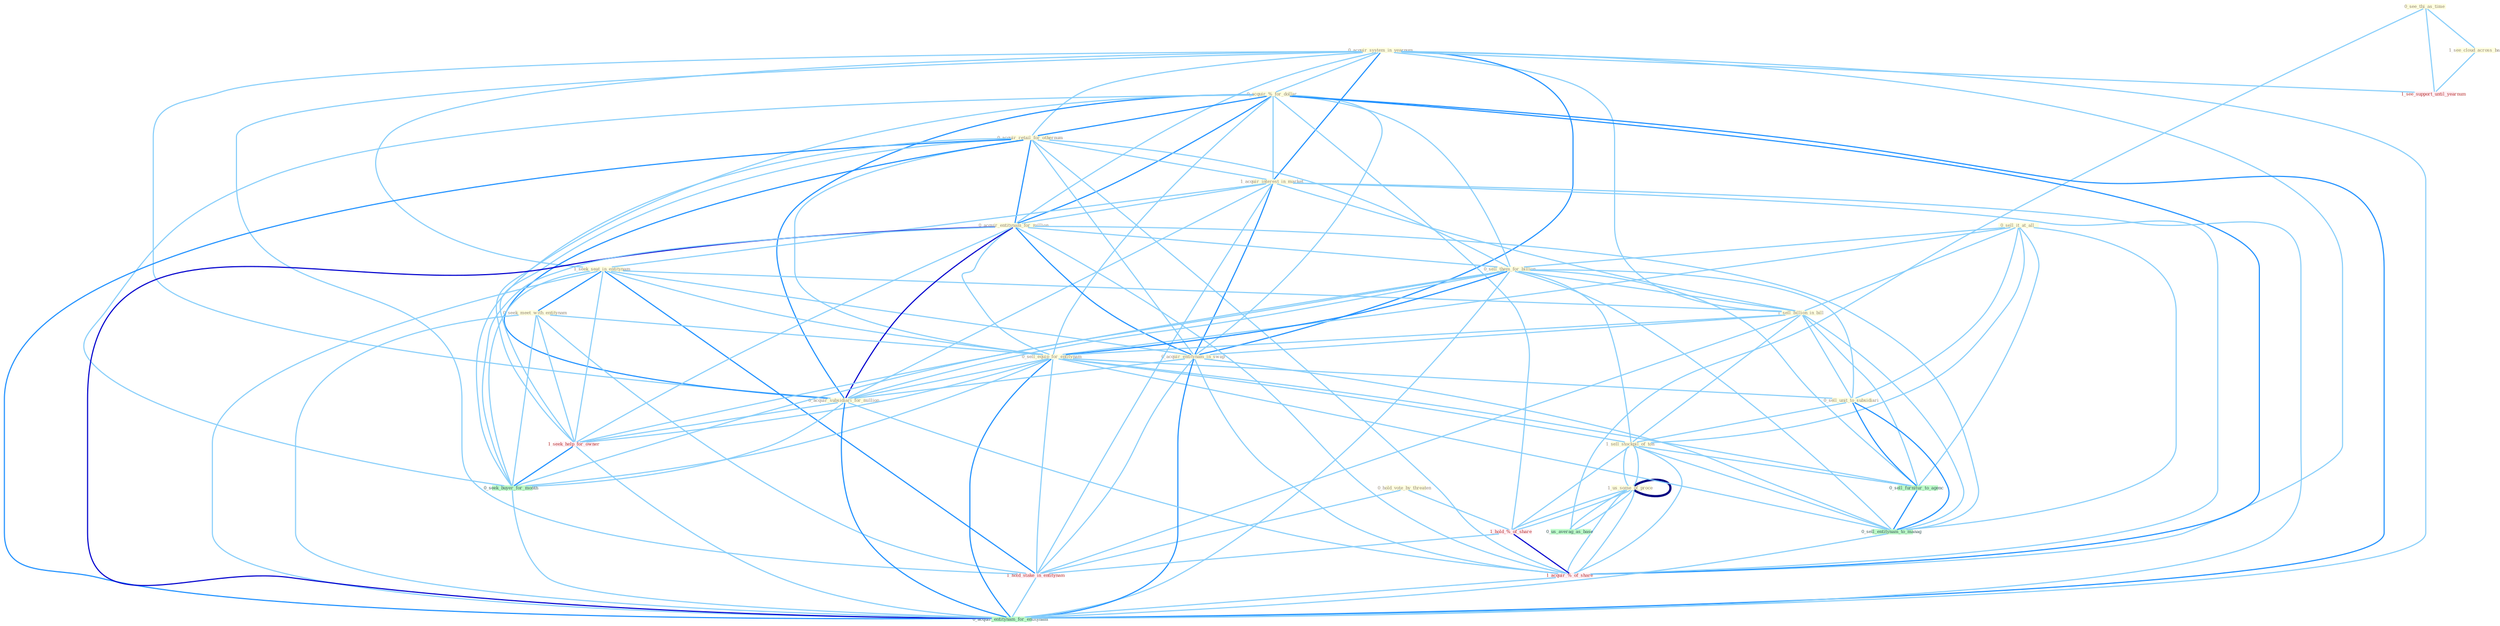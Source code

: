Graph G{ 
    node
    [shape=polygon,style=filled,width=.5,height=.06,color="#BDFCC9",fixedsize=true,fontsize=4,
    fontcolor="#2f4f4f"];
    {node
    [color="#ffffe0", fontcolor="#8b7d6b"] "0_acquir_system_in_yearnum " "1_us_some_of_proce " "0_see_thi_as_time " "1_see_cloud_across_bai " "0_acquir_%_for_dollar " "0_acquir_retail_for_othernum " "1_acquir_interest_in_market " "1_seek_seat_in_entitynam " "0_sell_it_at_all " "0_acquir_entitynam_for_million " "0_hold_vote_by_threaten " "0_sell_them_for_billion " "1_sell_billion_in_bill " "0_seek_meet_with_entitynam " "0_sell_equip_for_entitynam " "0_sell_unit_to_subsidiari " "1_sell_stockpil_of_ton " "0_acquir_entitynam_in_swap " "1_us_some_of_proce " "0_acquir_subsidiari_for_million "}
{node [color="#fff0f5", fontcolor="#b22222"] "1_hold_%_of_share " "1_hold_stake_in_entitynam " "1_seek_help_for_owner " "1_acquir_%_of_share " "1_see_support_until_yearnum "}
edge [color="#B0E2FF"];

	"0_acquir_system_in_yearnum " -- "0_acquir_%_for_dollar " [w="1", color="#87cefa" ];
	"0_acquir_system_in_yearnum " -- "0_acquir_retail_for_othernum " [w="1", color="#87cefa" ];
	"0_acquir_system_in_yearnum " -- "1_acquir_interest_in_market " [w="2", color="#1e90ff" , len=0.8];
	"0_acquir_system_in_yearnum " -- "1_seek_seat_in_entitynam " [w="1", color="#87cefa" ];
	"0_acquir_system_in_yearnum " -- "0_acquir_entitynam_for_million " [w="1", color="#87cefa" ];
	"0_acquir_system_in_yearnum " -- "1_sell_billion_in_bill " [w="1", color="#87cefa" ];
	"0_acquir_system_in_yearnum " -- "0_acquir_entitynam_in_swap " [w="2", color="#1e90ff" , len=0.8];
	"0_acquir_system_in_yearnum " -- "0_acquir_subsidiari_for_million " [w="1", color="#87cefa" ];
	"0_acquir_system_in_yearnum " -- "1_hold_stake_in_entitynam " [w="1", color="#87cefa" ];
	"0_acquir_system_in_yearnum " -- "1_acquir_%_of_share " [w="1", color="#87cefa" ];
	"0_acquir_system_in_yearnum " -- "1_see_support_until_yearnum " [w="1", color="#87cefa" ];
	"0_acquir_system_in_yearnum " -- "0_acquir_entitynam_for_entitynam " [w="1", color="#87cefa" ];
	"1_us_some_of_proce " -- "1_sell_stockpil_of_ton " [w="1", color="#87cefa" ];
	"1_us_some_of_proce " -- "1_us_some_of_proce " [w="4", style=bold, color="#000080", len=0.4];
	"1_us_some_of_proce " -- "1_hold_%_of_share " [w="1", color="#87cefa" ];
	"1_us_some_of_proce " -- "1_acquir_%_of_share " [w="1", color="#87cefa" ];
	"1_us_some_of_proce " -- "0_us_averag_as_base " [w="1", color="#87cefa" ];
	"0_see_thi_as_time " -- "1_see_cloud_across_bai " [w="1", color="#87cefa" ];
	"0_see_thi_as_time " -- "1_see_support_until_yearnum " [w="1", color="#87cefa" ];
	"0_see_thi_as_time " -- "0_us_averag_as_base " [w="1", color="#87cefa" ];
	"1_see_cloud_across_bai " -- "1_see_support_until_yearnum " [w="1", color="#87cefa" ];
	"0_acquir_%_for_dollar " -- "0_acquir_retail_for_othernum " [w="2", color="#1e90ff" , len=0.8];
	"0_acquir_%_for_dollar " -- "1_acquir_interest_in_market " [w="1", color="#87cefa" ];
	"0_acquir_%_for_dollar " -- "0_acquir_entitynam_for_million " [w="2", color="#1e90ff" , len=0.8];
	"0_acquir_%_for_dollar " -- "0_sell_them_for_billion " [w="1", color="#87cefa" ];
	"0_acquir_%_for_dollar " -- "0_sell_equip_for_entitynam " [w="1", color="#87cefa" ];
	"0_acquir_%_for_dollar " -- "0_acquir_entitynam_in_swap " [w="1", color="#87cefa" ];
	"0_acquir_%_for_dollar " -- "0_acquir_subsidiari_for_million " [w="2", color="#1e90ff" , len=0.8];
	"0_acquir_%_for_dollar " -- "1_hold_%_of_share " [w="1", color="#87cefa" ];
	"0_acquir_%_for_dollar " -- "1_seek_help_for_owner " [w="1", color="#87cefa" ];
	"0_acquir_%_for_dollar " -- "0_seek_buyer_for_month " [w="1", color="#87cefa" ];
	"0_acquir_%_for_dollar " -- "1_acquir_%_of_share " [w="2", color="#1e90ff" , len=0.8];
	"0_acquir_%_for_dollar " -- "0_acquir_entitynam_for_entitynam " [w="2", color="#1e90ff" , len=0.8];
	"0_acquir_retail_for_othernum " -- "1_acquir_interest_in_market " [w="1", color="#87cefa" ];
	"0_acquir_retail_for_othernum " -- "0_acquir_entitynam_for_million " [w="2", color="#1e90ff" , len=0.8];
	"0_acquir_retail_for_othernum " -- "0_sell_them_for_billion " [w="1", color="#87cefa" ];
	"0_acquir_retail_for_othernum " -- "0_sell_equip_for_entitynam " [w="1", color="#87cefa" ];
	"0_acquir_retail_for_othernum " -- "0_acquir_entitynam_in_swap " [w="1", color="#87cefa" ];
	"0_acquir_retail_for_othernum " -- "0_acquir_subsidiari_for_million " [w="2", color="#1e90ff" , len=0.8];
	"0_acquir_retail_for_othernum " -- "1_seek_help_for_owner " [w="1", color="#87cefa" ];
	"0_acquir_retail_for_othernum " -- "0_seek_buyer_for_month " [w="1", color="#87cefa" ];
	"0_acquir_retail_for_othernum " -- "1_acquir_%_of_share " [w="1", color="#87cefa" ];
	"0_acquir_retail_for_othernum " -- "0_acquir_entitynam_for_entitynam " [w="2", color="#1e90ff" , len=0.8];
	"1_acquir_interest_in_market " -- "1_seek_seat_in_entitynam " [w="1", color="#87cefa" ];
	"1_acquir_interest_in_market " -- "0_acquir_entitynam_for_million " [w="1", color="#87cefa" ];
	"1_acquir_interest_in_market " -- "1_sell_billion_in_bill " [w="1", color="#87cefa" ];
	"1_acquir_interest_in_market " -- "0_acquir_entitynam_in_swap " [w="2", color="#1e90ff" , len=0.8];
	"1_acquir_interest_in_market " -- "0_acquir_subsidiari_for_million " [w="1", color="#87cefa" ];
	"1_acquir_interest_in_market " -- "1_hold_stake_in_entitynam " [w="1", color="#87cefa" ];
	"1_acquir_interest_in_market " -- "1_acquir_%_of_share " [w="1", color="#87cefa" ];
	"1_acquir_interest_in_market " -- "0_acquir_entitynam_for_entitynam " [w="1", color="#87cefa" ];
	"1_seek_seat_in_entitynam " -- "1_sell_billion_in_bill " [w="1", color="#87cefa" ];
	"1_seek_seat_in_entitynam " -- "0_seek_meet_with_entitynam " [w="2", color="#1e90ff" , len=0.8];
	"1_seek_seat_in_entitynam " -- "0_sell_equip_for_entitynam " [w="1", color="#87cefa" ];
	"1_seek_seat_in_entitynam " -- "0_acquir_entitynam_in_swap " [w="1", color="#87cefa" ];
	"1_seek_seat_in_entitynam " -- "1_hold_stake_in_entitynam " [w="2", color="#1e90ff" , len=0.8];
	"1_seek_seat_in_entitynam " -- "1_seek_help_for_owner " [w="1", color="#87cefa" ];
	"1_seek_seat_in_entitynam " -- "0_seek_buyer_for_month " [w="1", color="#87cefa" ];
	"1_seek_seat_in_entitynam " -- "0_acquir_entitynam_for_entitynam " [w="1", color="#87cefa" ];
	"0_sell_it_at_all " -- "0_sell_them_for_billion " [w="1", color="#87cefa" ];
	"0_sell_it_at_all " -- "1_sell_billion_in_bill " [w="1", color="#87cefa" ];
	"0_sell_it_at_all " -- "0_sell_equip_for_entitynam " [w="1", color="#87cefa" ];
	"0_sell_it_at_all " -- "0_sell_unit_to_subsidiari " [w="1", color="#87cefa" ];
	"0_sell_it_at_all " -- "1_sell_stockpil_of_ton " [w="1", color="#87cefa" ];
	"0_sell_it_at_all " -- "0_sell_furnitur_to_agenc " [w="1", color="#87cefa" ];
	"0_sell_it_at_all " -- "0_sell_entitynam_to_manag " [w="1", color="#87cefa" ];
	"0_acquir_entitynam_for_million " -- "0_sell_them_for_billion " [w="1", color="#87cefa" ];
	"0_acquir_entitynam_for_million " -- "0_sell_equip_for_entitynam " [w="1", color="#87cefa" ];
	"0_acquir_entitynam_for_million " -- "0_acquir_entitynam_in_swap " [w="2", color="#1e90ff" , len=0.8];
	"0_acquir_entitynam_for_million " -- "0_acquir_subsidiari_for_million " [w="3", color="#0000cd" , len=0.6];
	"0_acquir_entitynam_for_million " -- "1_seek_help_for_owner " [w="1", color="#87cefa" ];
	"0_acquir_entitynam_for_million " -- "0_seek_buyer_for_month " [w="1", color="#87cefa" ];
	"0_acquir_entitynam_for_million " -- "1_acquir_%_of_share " [w="1", color="#87cefa" ];
	"0_acquir_entitynam_for_million " -- "0_sell_entitynam_to_manag " [w="1", color="#87cefa" ];
	"0_acquir_entitynam_for_million " -- "0_acquir_entitynam_for_entitynam " [w="3", color="#0000cd" , len=0.6];
	"0_hold_vote_by_threaten " -- "1_hold_%_of_share " [w="1", color="#87cefa" ];
	"0_hold_vote_by_threaten " -- "1_hold_stake_in_entitynam " [w="1", color="#87cefa" ];
	"0_sell_them_for_billion " -- "1_sell_billion_in_bill " [w="1", color="#87cefa" ];
	"0_sell_them_for_billion " -- "0_sell_equip_for_entitynam " [w="2", color="#1e90ff" , len=0.8];
	"0_sell_them_for_billion " -- "0_sell_unit_to_subsidiari " [w="1", color="#87cefa" ];
	"0_sell_them_for_billion " -- "1_sell_stockpil_of_ton " [w="1", color="#87cefa" ];
	"0_sell_them_for_billion " -- "0_acquir_subsidiari_for_million " [w="1", color="#87cefa" ];
	"0_sell_them_for_billion " -- "1_seek_help_for_owner " [w="1", color="#87cefa" ];
	"0_sell_them_for_billion " -- "0_seek_buyer_for_month " [w="1", color="#87cefa" ];
	"0_sell_them_for_billion " -- "0_sell_furnitur_to_agenc " [w="1", color="#87cefa" ];
	"0_sell_them_for_billion " -- "0_sell_entitynam_to_manag " [w="1", color="#87cefa" ];
	"0_sell_them_for_billion " -- "0_acquir_entitynam_for_entitynam " [w="1", color="#87cefa" ];
	"1_sell_billion_in_bill " -- "0_sell_equip_for_entitynam " [w="1", color="#87cefa" ];
	"1_sell_billion_in_bill " -- "0_sell_unit_to_subsidiari " [w="1", color="#87cefa" ];
	"1_sell_billion_in_bill " -- "1_sell_stockpil_of_ton " [w="1", color="#87cefa" ];
	"1_sell_billion_in_bill " -- "0_acquir_entitynam_in_swap " [w="1", color="#87cefa" ];
	"1_sell_billion_in_bill " -- "1_hold_stake_in_entitynam " [w="1", color="#87cefa" ];
	"1_sell_billion_in_bill " -- "0_sell_furnitur_to_agenc " [w="1", color="#87cefa" ];
	"1_sell_billion_in_bill " -- "0_sell_entitynam_to_manag " [w="1", color="#87cefa" ];
	"0_seek_meet_with_entitynam " -- "0_sell_equip_for_entitynam " [w="1", color="#87cefa" ];
	"0_seek_meet_with_entitynam " -- "1_hold_stake_in_entitynam " [w="1", color="#87cefa" ];
	"0_seek_meet_with_entitynam " -- "1_seek_help_for_owner " [w="1", color="#87cefa" ];
	"0_seek_meet_with_entitynam " -- "0_seek_buyer_for_month " [w="1", color="#87cefa" ];
	"0_seek_meet_with_entitynam " -- "0_acquir_entitynam_for_entitynam " [w="1", color="#87cefa" ];
	"0_sell_equip_for_entitynam " -- "0_sell_unit_to_subsidiari " [w="1", color="#87cefa" ];
	"0_sell_equip_for_entitynam " -- "1_sell_stockpil_of_ton " [w="1", color="#87cefa" ];
	"0_sell_equip_for_entitynam " -- "0_acquir_subsidiari_for_million " [w="1", color="#87cefa" ];
	"0_sell_equip_for_entitynam " -- "1_hold_stake_in_entitynam " [w="1", color="#87cefa" ];
	"0_sell_equip_for_entitynam " -- "1_seek_help_for_owner " [w="1", color="#87cefa" ];
	"0_sell_equip_for_entitynam " -- "0_seek_buyer_for_month " [w="1", color="#87cefa" ];
	"0_sell_equip_for_entitynam " -- "0_sell_furnitur_to_agenc " [w="1", color="#87cefa" ];
	"0_sell_equip_for_entitynam " -- "0_sell_entitynam_to_manag " [w="1", color="#87cefa" ];
	"0_sell_equip_for_entitynam " -- "0_acquir_entitynam_for_entitynam " [w="2", color="#1e90ff" , len=0.8];
	"0_sell_unit_to_subsidiari " -- "1_sell_stockpil_of_ton " [w="1", color="#87cefa" ];
	"0_sell_unit_to_subsidiari " -- "0_sell_furnitur_to_agenc " [w="2", color="#1e90ff" , len=0.8];
	"0_sell_unit_to_subsidiari " -- "0_sell_entitynam_to_manag " [w="2", color="#1e90ff" , len=0.8];
	"1_sell_stockpil_of_ton " -- "1_us_some_of_proce " [w="1", color="#87cefa" ];
	"1_sell_stockpil_of_ton " -- "1_hold_%_of_share " [w="1", color="#87cefa" ];
	"1_sell_stockpil_of_ton " -- "1_acquir_%_of_share " [w="1", color="#87cefa" ];
	"1_sell_stockpil_of_ton " -- "0_sell_furnitur_to_agenc " [w="1", color="#87cefa" ];
	"1_sell_stockpil_of_ton " -- "0_sell_entitynam_to_manag " [w="1", color="#87cefa" ];
	"0_acquir_entitynam_in_swap " -- "0_acquir_subsidiari_for_million " [w="1", color="#87cefa" ];
	"0_acquir_entitynam_in_swap " -- "1_hold_stake_in_entitynam " [w="1", color="#87cefa" ];
	"0_acquir_entitynam_in_swap " -- "1_acquir_%_of_share " [w="1", color="#87cefa" ];
	"0_acquir_entitynam_in_swap " -- "0_sell_entitynam_to_manag " [w="1", color="#87cefa" ];
	"0_acquir_entitynam_in_swap " -- "0_acquir_entitynam_for_entitynam " [w="2", color="#1e90ff" , len=0.8];
	"1_us_some_of_proce " -- "1_hold_%_of_share " [w="1", color="#87cefa" ];
	"1_us_some_of_proce " -- "1_acquir_%_of_share " [w="1", color="#87cefa" ];
	"1_us_some_of_proce " -- "0_us_averag_as_base " [w="1", color="#87cefa" ];
	"0_acquir_subsidiari_for_million " -- "1_seek_help_for_owner " [w="1", color="#87cefa" ];
	"0_acquir_subsidiari_for_million " -- "0_seek_buyer_for_month " [w="1", color="#87cefa" ];
	"0_acquir_subsidiari_for_million " -- "1_acquir_%_of_share " [w="1", color="#87cefa" ];
	"0_acquir_subsidiari_for_million " -- "0_acquir_entitynam_for_entitynam " [w="2", color="#1e90ff" , len=0.8];
	"1_hold_%_of_share " -- "1_hold_stake_in_entitynam " [w="1", color="#87cefa" ];
	"1_hold_%_of_share " -- "1_acquir_%_of_share " [w="3", color="#0000cd" , len=0.6];
	"1_hold_stake_in_entitynam " -- "0_acquir_entitynam_for_entitynam " [w="1", color="#87cefa" ];
	"1_seek_help_for_owner " -- "0_seek_buyer_for_month " [w="2", color="#1e90ff" , len=0.8];
	"1_seek_help_for_owner " -- "0_acquir_entitynam_for_entitynam " [w="1", color="#87cefa" ];
	"0_seek_buyer_for_month " -- "0_acquir_entitynam_for_entitynam " [w="1", color="#87cefa" ];
	"1_acquir_%_of_share " -- "0_acquir_entitynam_for_entitynam " [w="1", color="#87cefa" ];
	"0_sell_furnitur_to_agenc " -- "0_sell_entitynam_to_manag " [w="2", color="#1e90ff" , len=0.8];
	"0_sell_entitynam_to_manag " -- "0_acquir_entitynam_for_entitynam " [w="1", color="#87cefa" ];
}